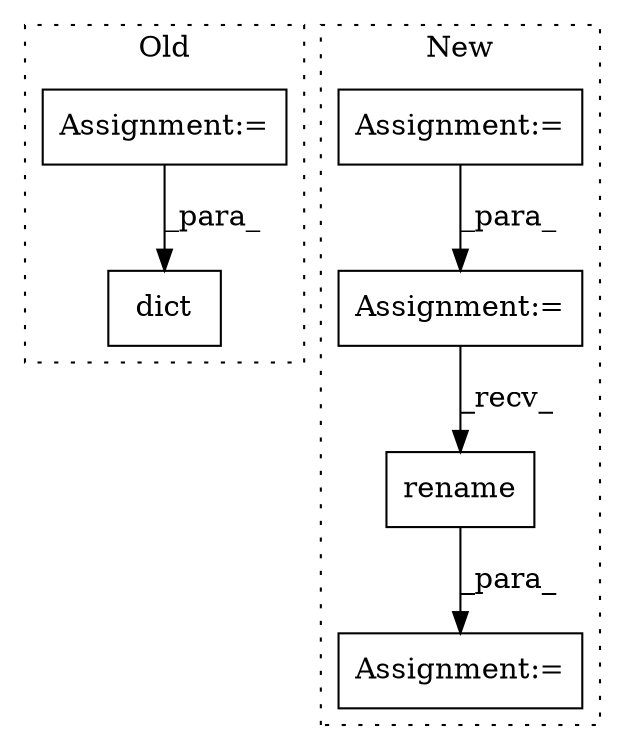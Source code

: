 digraph G {
subgraph cluster0 {
1 [label="dict" a="32" s="1222,1230" l="5,1" shape="box"];
6 [label="Assignment:=" a="7" s="1129" l="1" shape="box"];
label = "Old";
style="dotted";
}
subgraph cluster1 {
2 [label="rename" a="32" s="1380,1432" l="7,1" shape="box"];
3 [label="Assignment:=" a="7" s="1335" l="1" shape="box"];
4 [label="Assignment:=" a="7" s="1190" l="1" shape="box"];
5 [label="Assignment:=" a="7" s="1376" l="1" shape="box"];
label = "New";
style="dotted";
}
2 -> 5 [label="_para_"];
3 -> 2 [label="_recv_"];
4 -> 3 [label="_para_"];
6 -> 1 [label="_para_"];
}